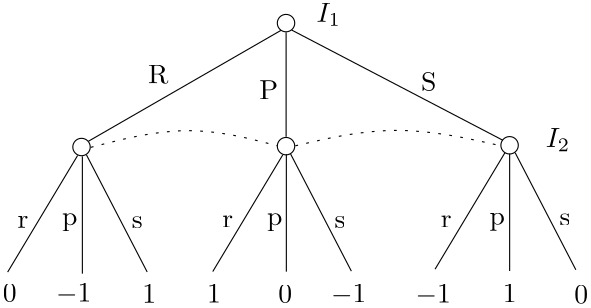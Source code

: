 <?xml version="1.0"?>
<!DOCTYPE ipe SYSTEM "ipe.dtd">
<ipe version="70005" creator="Ipe 7.1.3">
<info created="D:20140330195453" modified="D:20140621151937"/>
<ipestyle name="basic">
<symbol name="arrow/arc(spx)">
<path stroke="sym-stroke" fill="sym-stroke" pen="sym-pen">
0 0 m
-1 0.333 l
-1 -0.333 l
h
</path>
</symbol>
<symbol name="arrow/farc(spx)">
<path stroke="sym-stroke" fill="white" pen="sym-pen">
0 0 m
-1 0.333 l
-1 -0.333 l
h
</path>
</symbol>
<symbol name="mark/circle(sx)" transformations="translations">
<path fill="sym-stroke">
0.6 0 0 0.6 0 0 e
0.4 0 0 0.4 0 0 e
</path>
</symbol>
<symbol name="mark/disk(sx)" transformations="translations">
<path fill="sym-stroke">
0.6 0 0 0.6 0 0 e
</path>
</symbol>
<symbol name="mark/fdisk(sfx)" transformations="translations">
<group>
<path fill="sym-fill">
0.5 0 0 0.5 0 0 e
</path>
<path fill="sym-stroke" fillrule="eofill">
0.6 0 0 0.6 0 0 e
0.4 0 0 0.4 0 0 e
</path>
</group>
</symbol>
<symbol name="mark/box(sx)" transformations="translations">
<path fill="sym-stroke" fillrule="eofill">
-0.6 -0.6 m
0.6 -0.6 l
0.6 0.6 l
-0.6 0.6 l
h
-0.4 -0.4 m
0.4 -0.4 l
0.4 0.4 l
-0.4 0.4 l
h
</path>
</symbol>
<symbol name="mark/square(sx)" transformations="translations">
<path fill="sym-stroke">
-0.6 -0.6 m
0.6 -0.6 l
0.6 0.6 l
-0.6 0.6 l
h
</path>
</symbol>
<symbol name="mark/fsquare(sfx)" transformations="translations">
<group>
<path fill="sym-fill">
-0.5 -0.5 m
0.5 -0.5 l
0.5 0.5 l
-0.5 0.5 l
h
</path>
<path fill="sym-stroke" fillrule="eofill">
-0.6 -0.6 m
0.6 -0.6 l
0.6 0.6 l
-0.6 0.6 l
h
-0.4 -0.4 m
0.4 -0.4 l
0.4 0.4 l
-0.4 0.4 l
h
</path>
</group>
</symbol>
<symbol name="mark/cross(sx)" transformations="translations">
<group>
<path fill="sym-stroke">
-0.43 -0.57 m
0.57 0.43 l
0.43 0.57 l
-0.57 -0.43 l
h
</path>
<path fill="sym-stroke">
-0.43 0.57 m
0.57 -0.43 l
0.43 -0.57 l
-0.57 0.43 l
h
</path>
</group>
</symbol>
<symbol name="arrow/fnormal(spx)">
<path stroke="sym-stroke" fill="white" pen="sym-pen">
0 0 m
-1 0.333 l
-1 -0.333 l
h
</path>
</symbol>
<symbol name="arrow/pointed(spx)">
<path stroke="sym-stroke" fill="sym-stroke" pen="sym-pen">
0 0 m
-1 0.333 l
-0.8 0 l
-1 -0.333 l
h
</path>
</symbol>
<symbol name="arrow/fpointed(spx)">
<path stroke="sym-stroke" fill="white" pen="sym-pen">
0 0 m
-1 0.333 l
-0.8 0 l
-1 -0.333 l
h
</path>
</symbol>
<symbol name="arrow/linear(spx)">
<path stroke="sym-stroke" pen="sym-pen">
-1 0.333 m
0 0 l
-1 -0.333 l
</path>
</symbol>
<symbol name="arrow/fdouble(spx)">
<path stroke="sym-stroke" fill="white" pen="sym-pen">
0 0 m
-1 0.333 l
-1 -0.333 l
h
-1 0 m
-2 0.333 l
-2 -0.333 l
h
</path>
</symbol>
<symbol name="arrow/double(spx)">
<path stroke="sym-stroke" fill="sym-stroke" pen="sym-pen">
0 0 m
-1 0.333 l
-1 -0.333 l
h
-1 0 m
-2 0.333 l
-2 -0.333 l
h
</path>
</symbol>
<pen name="heavier" value="0.8"/>
<pen name="fat" value="1.2"/>
<pen name="ultrafat" value="2"/>
<symbolsize name="large" value="5"/>
<symbolsize name="small" value="2"/>
<symbolsize name="tiny" value="1.1"/>
<arrowsize name="large" value="10"/>
<arrowsize name="small" value="5"/>
<arrowsize name="tiny" value="3"/>
<color name="red" value="1 0 0"/>
<color name="green" value="0 1 0"/>
<color name="blue" value="0 0 1"/>
<color name="yellow" value="1 1 0"/>
<color name="orange" value="1 0.647 0"/>
<color name="gold" value="1 0.843 0"/>
<color name="purple" value="0.627 0.125 0.941"/>
<color name="gray" value="0.745"/>
<color name="brown" value="0.647 0.165 0.165"/>
<color name="navy" value="0 0 0.502"/>
<color name="pink" value="1 0.753 0.796"/>
<color name="seagreen" value="0.18 0.545 0.341"/>
<color name="turquoise" value="0.251 0.878 0.816"/>
<color name="violet" value="0.933 0.51 0.933"/>
<color name="darkblue" value="0 0 0.545"/>
<color name="darkcyan" value="0 0.545 0.545"/>
<color name="darkgray" value="0.663"/>
<color name="darkgreen" value="0 0.392 0"/>
<color name="darkmagenta" value="0.545 0 0.545"/>
<color name="darkorange" value="1 0.549 0"/>
<color name="darkred" value="0.545 0 0"/>
<color name="lightblue" value="0.678 0.847 0.902"/>
<color name="lightcyan" value="0.878 1 1"/>
<color name="lightgray" value="0.827"/>
<color name="lightgreen" value="0.565 0.933 0.565"/>
<color name="lightyellow" value="1 1 0.878"/>
<dashstyle name="dashed" value="[4] 0"/>
<dashstyle name="dotted" value="[1 3] 0"/>
<dashstyle name="dash dotted" value="[4 2 1 2] 0"/>
<dashstyle name="dash dot dotted" value="[4 2 1 2 1 2] 0"/>
<textsize name="large" value="\large"/>
<textsize name="small" value="\small"/>
<textsize name="tiny" value="\tiny"/>
<textsize name="Large" value="\Large"/>
<textsize name="LARGE" value="\LARGE"/>
<textsize name="huge" value="\huge"/>
<textsize name="Huge" value="\Huge"/>
<textsize name="footnote" value="\footnotesize"/>
<textstyle name="center" begin="\begin{center}" end="\end{center}"/>
<textstyle name="itemize" begin="\begin{itemize}" end="\end{itemize}"/>
<textstyle name="item" begin="\begin{itemize}\item{}" end="\end{itemize}"/>
<gridsize name="4 pts" value="4"/>
<gridsize name="8 pts (~3 mm)" value="8"/>
<gridsize name="16 pts (~6 mm)" value="16"/>
<gridsize name="32 pts (~12 mm)" value="32"/>
<gridsize name="10 pts (~3.5 mm)" value="10"/>
<gridsize name="20 pts (~7 mm)" value="20"/>
<gridsize name="14 pts (~5 mm)" value="14"/>
<gridsize name="28 pts (~10 mm)" value="28"/>
<gridsize name="56 pts (~20 mm)" value="56"/>
<anglesize name="90 deg" value="90"/>
<anglesize name="60 deg" value="60"/>
<anglesize name="45 deg" value="45"/>
<anglesize name="30 deg" value="30"/>
<anglesize name="22.5 deg" value="22.5"/>
<tiling name="falling" angle="-60" step="4" width="1"/>
<tiling name="rising" angle="30" step="4" width="1"/>
</ipestyle>
<page>
<layer name="alpha"/>
<view layers="alpha" active="alpha"/>
<text layer="alpha" matrix="1 0 0 1 182.716 3.34266" transformations="translations" pos="65.3173 656.671" stroke="black" type="label" width="7.334" height="6.808" depth="0" valign="baseline">R</text>
<text matrix="1 0 0 1 235.287 6.71655" transformations="translations" pos="52.7457 647.749" stroke="black" type="label" width="6.78" height="6.808" depth="0" valign="baseline">P</text>
<text matrix="1 0 0 1 274.869 49.4417" transformations="translations" pos="71.4004 608.007" stroke="black" type="label" width="5.535" height="6.808" depth="0" valign="baseline">S</text>
<text matrix="1 0 0 1 100.422 -142.144" transformations="translations" pos="100.599 750.35" stroke="black" type="label" width="3.902" height="4.289" depth="0" valign="baseline">r</text>
<text matrix="1 0 0 1 73.0587 -94.6457" transformations="translations" pos="143.991 703.713" stroke="black" type="label" width="5.535" height="4.297" depth="1.93" valign="baseline">p</text>
<text matrix="1 0 0 1 70.5823 -96.8894" transformations="translations" pos="171.568 704.93" stroke="black" type="label" width="3.93" height="4.289" depth="0" valign="baseline">s</text>
<text matrix="1 0 0 1 -35.0316 -119.04" transformations="translations" pos="230.776 700.469" stroke="black" type="label" width="4.981" height="6.42" depth="0" valign="baseline">$0$</text>
<text matrix="1 0 0 1 176.408 -67.7244" transformations="translations" pos="225.098 648.561" stroke="black" type="label" width="4.981" height="6.42" depth="0" valign="baseline">$0$</text>
<text matrix="1 0 0 1 59.2759 -96.6286" transformations="translations" pos="235.642 677.759" stroke="black" type="label" width="4.981" height="6.42" depth="0" valign="baseline">$0$</text>
<text matrix="1 0 0 1 -10.232 -108.309" transformations="translations" pos="225.098 689.925" stroke="black" type="label" width="12.73" height="6.421" depth="0.83" valign="baseline">$-1$</text>
<text matrix="1 0 0 1 80.6629 -75.3197" transformations="translations" pos="233.209 656.671" stroke="black" type="label" width="12.73" height="6.421" depth="0.83" valign="baseline">$-1$</text>
<text matrix="1 0 0 1 127.743 -60.8303" transformations="translations" pos="216.582 642.072" stroke="black" type="label" width="12.73" height="6.421" depth="0.83" valign="baseline">$-1$</text>
<text matrix="1 0 0 1 14.7865 -76.2718" transformations="translations" pos="231.181 657.482" stroke="black" type="label" width="4.981" height="6.42" depth="0" valign="baseline">1</text>
<text matrix="1 0 0 1 31.618 -63.2264" transformations="translations" pos="237.67 644.505" stroke="black" type="label" width="4.981" height="6.42" depth="0" valign="baseline">1</text>
<text matrix="1 0 0 1 129.181 -20.5704" transformations="translations" pos="246.592 601.924" stroke="black" type="label" width="4.981" height="6.42" depth="0" valign="baseline">1</text>
<path matrix="1 0 0 1 76.7398 -23.3963" stroke="black">
3.13506 0 0 3.13506 220.974 705.259 e
</path>
<path matrix="1 0 0 1 3.11942 -68.005" stroke="black">
3.13506 0 0 3.13506 220.974 705.259 e
</path>
<path matrix="1 0 0 1 76.7397 -67.693" stroke="black">
3.13506 0 0 3.13506 220.974 705.259 e
</path>
<path matrix="1 0 0 1 157.223 -67.3811" stroke="black">
3.13506 0 0 3.13506 220.974 705.259 e
</path>
<path stroke="black">
295.898 679.259 m
226.608 639.36 l
226.608 639.36 l
</path>
<path stroke="black">
297.744 678.549 m
297.744 640.922 l
</path>
<path stroke="black">
299.746 679.358 m
375.796 639.672 l
</path>
<path matrix="1 0 0 1 -0.983002 0.327667" stroke="black">
223.678 633.895 m
198.482 591.902 l
198.482 591.902 l
</path>
<path stroke="black">
224.398 633.895 m
224.398 591.662 l
</path>
<path matrix="1 0 0 1 0.327667 0.327667" stroke="black">
225.53 634.122 m
247.396 591.951 l
</path>
<path matrix="1 0 0 1 72.851 0.512378" stroke="black">
223.678 633.895 m
198.482 591.902 l
198.482 591.902 l
</path>
<path matrix="1 0 0 1 73.4312 0.731102" stroke="black">
224.398 633.895 m
224.398 591.662 l
</path>
<path matrix="1 0 0 1 73.834 0.621097" stroke="black">
225.53 634.122 m
247.396 591.951 l
</path>
<text matrix="1 0 0 1 19.0047 -6.66257" transformations="translations" pos="255.733 614.969" stroke="black" type="label" width="3.902" height="4.289" depth="0" valign="baseline">r</text>
<text matrix="1 0 0 1 26.2134 -15.728" transformations="translations" pos="264.689 624.799" stroke="black" type="label" width="5.535" height="4.297" depth="1.93" valign="baseline">p</text>
<text matrix="1 0 0 1 60.6185 -6.55335" transformations="translations" pos="254.531 614.642" stroke="black" type="label" width="3.93" height="4.289" depth="0" valign="baseline">s</text>
<path matrix="1 0 0 1 152.883 1.37034" stroke="black">
223.678 633.895 m
198.482 591.902 l
198.482 591.902 l
</path>
<path matrix="1 0 0 1 153.818 0.971464" stroke="black">
224.398 633.895 m
224.398 591.662 l
</path>
<path matrix="1 0 0 1 154.657 1.10088" stroke="black">
225.53 634.122 m
247.396 591.951 l
</path>
<text matrix="1 0 0 1 18.717 -19.9168" transformations="translations" pos="334.71 628.222" stroke="black" type="label" width="3.902" height="4.289" depth="0" valign="baseline">r</text>
<text matrix="1 0 0 1 -32.6348 -24.7161" transformations="translations" pos="403.579 633.981" stroke="black" type="label" width="5.535" height="4.297" depth="1.93" valign="baseline">p</text>
<text matrix="1 0 0 1 -30.2352 -17.9971" transformations="translations" pos="426.376 627.022" stroke="black" type="label" width="3.93" height="4.289" depth="0" valign="baseline">s</text>
<path stroke="black" dash="dotted">
227.426 637.146 m
262.312 646.006
294.615 637.7 s
</path>
<path stroke="black" dash="dotted">
301.075 637.7 m
337.439 646.006
375.094 637.7 s
</path>
<text matrix="1 0 0 1 -90.4656 -4.79923" transformations="translations" pos="399.109 687.169" stroke="black" type="label" width="8.849" height="6.812" depth="1.49" valign="baseline">$I_1$</text>
<text matrix="1 0 0 1 -5.99904 -4.31931" transformations="translations" pos="397.189 641.576" stroke="black" type="label" width="8.849" height="6.812" depth="1.49" valign="baseline">$I_2$</text>
</page>
</ipe>

